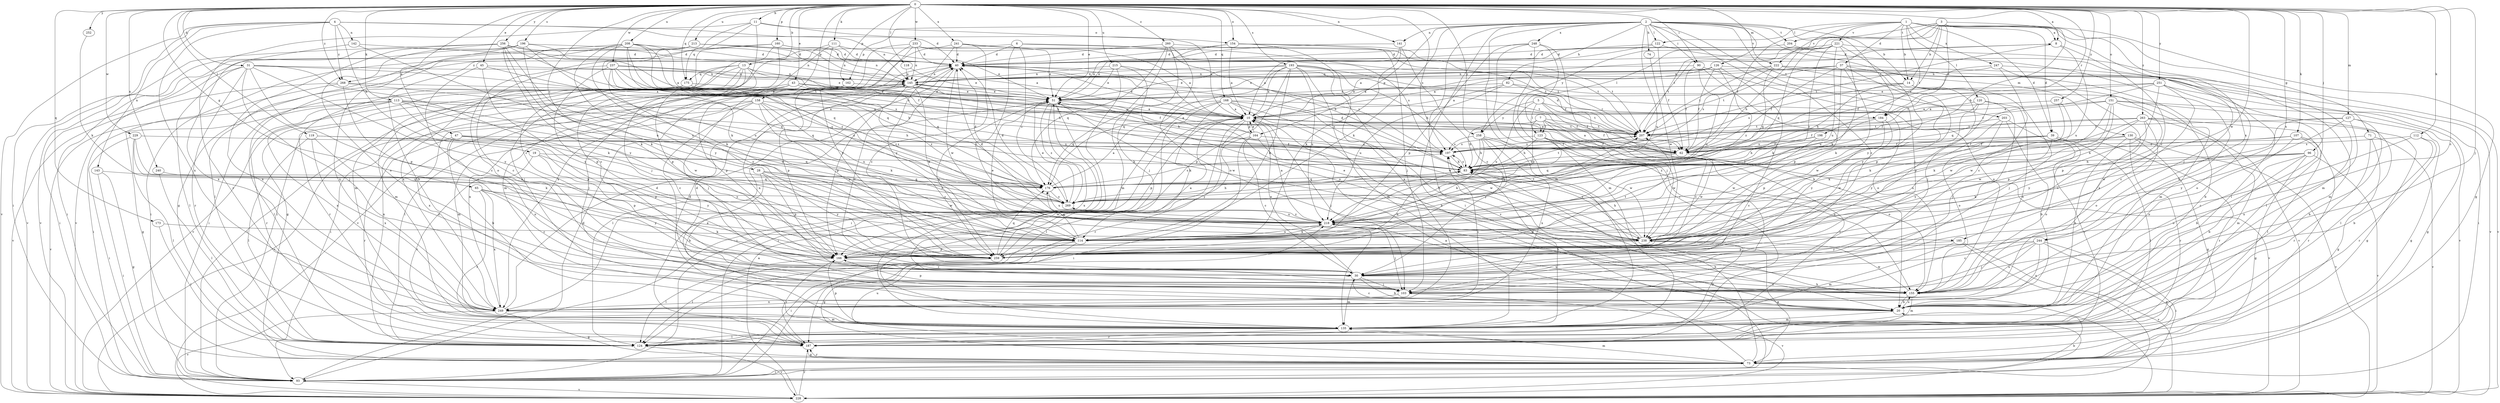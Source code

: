 strict digraph  {
0;
1;
2;
3;
4;
5;
6;
7;
8;
10;
11;
13;
14;
19;
20;
28;
30;
31;
37;
39;
40;
43;
45;
47;
51;
62;
65;
71;
73;
74;
82;
83;
90;
93;
96;
103;
107;
111;
112;
113;
114;
118;
119;
120;
122;
123;
124;
126;
127;
130;
135;
141;
142;
143;
145;
151;
154;
155;
158;
160;
162;
164;
166;
168;
173;
175;
176;
184;
185;
187;
193;
196;
197;
198;
203;
204;
207;
208;
213;
215;
218;
221;
222;
228;
229;
233;
237;
238;
240;
241;
244;
247;
248;
249;
251;
252;
256;
257;
258;
259;
260;
263;
268;
269;
0 -> 8  [label=a];
0 -> 11  [label=b];
0 -> 13  [label=b];
0 -> 28  [label=c];
0 -> 30  [label=c];
0 -> 31  [label=d];
0 -> 43  [label=e];
0 -> 45  [label=e];
0 -> 47  [label=e];
0 -> 51  [label=e];
0 -> 65  [label=g];
0 -> 90  [label=i];
0 -> 96  [label=j];
0 -> 103  [label=j];
0 -> 107  [label=k];
0 -> 111  [label=k];
0 -> 112  [label=k];
0 -> 113  [label=k];
0 -> 118  [label=l];
0 -> 119  [label=l];
0 -> 126  [label=m];
0 -> 127  [label=m];
0 -> 141  [label=n];
0 -> 151  [label=o];
0 -> 154  [label=o];
0 -> 158  [label=p];
0 -> 160  [label=p];
0 -> 162  [label=p];
0 -> 168  [label=q];
0 -> 173  [label=q];
0 -> 175  [label=q];
0 -> 184  [label=r];
0 -> 193  [label=s];
0 -> 196  [label=s];
0 -> 197  [label=s];
0 -> 208  [label=u];
0 -> 213  [label=u];
0 -> 215  [label=u];
0 -> 229  [label=w];
0 -> 233  [label=w];
0 -> 237  [label=w];
0 -> 238  [label=w];
0 -> 240  [label=x];
0 -> 241  [label=x];
0 -> 244  [label=x];
0 -> 251  [label=y];
0 -> 252  [label=y];
0 -> 256  [label=y];
0 -> 257  [label=y];
0 -> 258  [label=y];
0 -> 260  [label=z];
0 -> 263  [label=z];
0 -> 268  [label=z];
1 -> 14  [label=b];
1 -> 37  [label=d];
1 -> 39  [label=d];
1 -> 62  [label=f];
1 -> 71  [label=g];
1 -> 73  [label=g];
1 -> 103  [label=j];
1 -> 120  [label=l];
1 -> 122  [label=l];
1 -> 198  [label=t];
1 -> 221  [label=v];
1 -> 222  [label=v];
1 -> 244  [label=x];
1 -> 247  [label=x];
2 -> 14  [label=b];
2 -> 30  [label=c];
2 -> 74  [label=h];
2 -> 82  [label=h];
2 -> 90  [label=i];
2 -> 93  [label=i];
2 -> 103  [label=j];
2 -> 114  [label=k];
2 -> 122  [label=l];
2 -> 130  [label=m];
2 -> 135  [label=m];
2 -> 141  [label=n];
2 -> 162  [label=p];
2 -> 164  [label=p];
2 -> 184  [label=r];
2 -> 203  [label=t];
2 -> 204  [label=t];
2 -> 218  [label=u];
2 -> 222  [label=v];
2 -> 228  [label=v];
2 -> 248  [label=x];
3 -> 8  [label=a];
3 -> 14  [label=b];
3 -> 39  [label=d];
3 -> 83  [label=h];
3 -> 123  [label=l];
3 -> 184  [label=r];
3 -> 197  [label=s];
3 -> 204  [label=t];
3 -> 207  [label=t];
3 -> 258  [label=y];
4 -> 19  [label=b];
4 -> 40  [label=d];
4 -> 93  [label=i];
4 -> 142  [label=n];
4 -> 143  [label=n];
4 -> 145  [label=n];
4 -> 228  [label=v];
4 -> 249  [label=x];
4 -> 268  [label=z];
5 -> 62  [label=f];
5 -> 123  [label=l];
5 -> 184  [label=r];
5 -> 207  [label=t];
5 -> 218  [label=u];
5 -> 258  [label=y];
6 -> 40  [label=d];
6 -> 185  [label=r];
6 -> 197  [label=s];
6 -> 207  [label=t];
6 -> 268  [label=z];
6 -> 269  [label=z];
7 -> 30  [label=c];
7 -> 83  [label=h];
7 -> 123  [label=l];
7 -> 124  [label=l];
7 -> 207  [label=t];
7 -> 228  [label=v];
7 -> 269  [label=z];
8 -> 40  [label=d];
8 -> 185  [label=r];
8 -> 207  [label=t];
8 -> 218  [label=u];
10 -> 8  [label=a];
10 -> 40  [label=d];
10 -> 62  [label=f];
10 -> 103  [label=j];
10 -> 124  [label=l];
10 -> 164  [label=p];
10 -> 166  [label=p];
10 -> 187  [label=r];
10 -> 207  [label=t];
11 -> 10  [label=a];
11 -> 30  [label=c];
11 -> 114  [label=k];
11 -> 154  [label=o];
11 -> 175  [label=q];
11 -> 187  [label=r];
13 -> 73  [label=g];
13 -> 83  [label=h];
13 -> 93  [label=i];
13 -> 103  [label=j];
13 -> 135  [label=m];
13 -> 166  [label=p];
13 -> 175  [label=q];
13 -> 176  [label=q];
13 -> 228  [label=v];
14 -> 20  [label=b];
14 -> 51  [label=e];
14 -> 83  [label=h];
14 -> 103  [label=j];
14 -> 197  [label=s];
14 -> 259  [label=y];
19 -> 83  [label=h];
19 -> 166  [label=p];
19 -> 187  [label=r];
19 -> 259  [label=y];
20 -> 30  [label=c];
20 -> 40  [label=d];
20 -> 135  [label=m];
20 -> 155  [label=o];
20 -> 218  [label=u];
28 -> 20  [label=b];
28 -> 166  [label=p];
28 -> 176  [label=q];
28 -> 238  [label=w];
28 -> 259  [label=y];
28 -> 269  [label=z];
30 -> 10  [label=a];
30 -> 20  [label=b];
30 -> 103  [label=j];
30 -> 135  [label=m];
30 -> 155  [label=o];
31 -> 10  [label=a];
31 -> 93  [label=i];
31 -> 103  [label=j];
31 -> 114  [label=k];
31 -> 124  [label=l];
31 -> 145  [label=n];
31 -> 166  [label=p];
31 -> 187  [label=r];
31 -> 259  [label=y];
37 -> 10  [label=a];
37 -> 62  [label=f];
37 -> 114  [label=k];
37 -> 145  [label=n];
37 -> 166  [label=p];
37 -> 207  [label=t];
37 -> 218  [label=u];
37 -> 228  [label=v];
37 -> 259  [label=y];
39 -> 62  [label=f];
39 -> 124  [label=l];
39 -> 155  [label=o];
39 -> 187  [label=r];
39 -> 197  [label=s];
39 -> 259  [label=y];
39 -> 269  [label=z];
40 -> 145  [label=n];
40 -> 155  [label=o];
40 -> 197  [label=s];
40 -> 238  [label=w];
43 -> 51  [label=e];
43 -> 62  [label=f];
43 -> 93  [label=i];
43 -> 103  [label=j];
43 -> 166  [label=p];
43 -> 269  [label=z];
45 -> 30  [label=c];
45 -> 145  [label=n];
45 -> 176  [label=q];
45 -> 259  [label=y];
47 -> 20  [label=b];
47 -> 155  [label=o];
47 -> 166  [label=p];
47 -> 187  [label=r];
47 -> 197  [label=s];
47 -> 259  [label=y];
51 -> 10  [label=a];
51 -> 93  [label=i];
51 -> 124  [label=l];
51 -> 238  [label=w];
51 -> 249  [label=x];
51 -> 259  [label=y];
51 -> 269  [label=z];
62 -> 10  [label=a];
62 -> 83  [label=h];
62 -> 176  [label=q];
62 -> 238  [label=w];
65 -> 30  [label=c];
65 -> 187  [label=r];
65 -> 249  [label=x];
65 -> 259  [label=y];
65 -> 269  [label=z];
71 -> 73  [label=g];
71 -> 187  [label=r];
71 -> 197  [label=s];
71 -> 228  [label=v];
73 -> 10  [label=a];
73 -> 83  [label=h];
73 -> 93  [label=i];
73 -> 135  [label=m];
73 -> 187  [label=r];
73 -> 218  [label=u];
74 -> 238  [label=w];
82 -> 10  [label=a];
82 -> 51  [label=e];
82 -> 155  [label=o];
82 -> 218  [label=u];
82 -> 228  [label=v];
83 -> 40  [label=d];
83 -> 176  [label=q];
83 -> 197  [label=s];
83 -> 207  [label=t];
90 -> 62  [label=f];
90 -> 145  [label=n];
90 -> 155  [label=o];
90 -> 166  [label=p];
90 -> 218  [label=u];
93 -> 20  [label=b];
93 -> 40  [label=d];
93 -> 228  [label=v];
96 -> 20  [label=b];
96 -> 73  [label=g];
96 -> 83  [label=h];
96 -> 114  [label=k];
96 -> 155  [label=o];
96 -> 218  [label=u];
96 -> 228  [label=v];
103 -> 166  [label=p];
103 -> 228  [label=v];
103 -> 249  [label=x];
107 -> 20  [label=b];
107 -> 62  [label=f];
107 -> 83  [label=h];
107 -> 155  [label=o];
107 -> 187  [label=r];
111 -> 40  [label=d];
111 -> 51  [label=e];
111 -> 83  [label=h];
111 -> 93  [label=i];
111 -> 103  [label=j];
112 -> 20  [label=b];
112 -> 30  [label=c];
112 -> 187  [label=r];
112 -> 197  [label=s];
113 -> 10  [label=a];
113 -> 73  [label=g];
113 -> 166  [label=p];
113 -> 187  [label=r];
113 -> 197  [label=s];
113 -> 218  [label=u];
113 -> 228  [label=v];
113 -> 238  [label=w];
113 -> 249  [label=x];
114 -> 51  [label=e];
114 -> 73  [label=g];
114 -> 93  [label=i];
114 -> 176  [label=q];
114 -> 218  [label=u];
114 -> 259  [label=y];
118 -> 51  [label=e];
118 -> 145  [label=n];
119 -> 62  [label=f];
119 -> 124  [label=l];
119 -> 155  [label=o];
119 -> 176  [label=q];
119 -> 249  [label=x];
120 -> 10  [label=a];
120 -> 62  [label=f];
120 -> 103  [label=j];
120 -> 155  [label=o];
120 -> 238  [label=w];
122 -> 20  [label=b];
122 -> 40  [label=d];
122 -> 51  [label=e];
122 -> 62  [label=f];
123 -> 62  [label=f];
123 -> 83  [label=h];
123 -> 155  [label=o];
123 -> 197  [label=s];
123 -> 218  [label=u];
123 -> 238  [label=w];
124 -> 145  [label=n];
124 -> 228  [label=v];
126 -> 10  [label=a];
126 -> 51  [label=e];
126 -> 62  [label=f];
126 -> 93  [label=i];
126 -> 114  [label=k];
126 -> 145  [label=n];
126 -> 269  [label=z];
127 -> 20  [label=b];
127 -> 73  [label=g];
127 -> 207  [label=t];
127 -> 238  [label=w];
127 -> 249  [label=x];
127 -> 259  [label=y];
130 -> 20  [label=b];
130 -> 62  [label=f];
130 -> 73  [label=g];
130 -> 187  [label=r];
130 -> 228  [label=v];
130 -> 238  [label=w];
135 -> 40  [label=d];
135 -> 83  [label=h];
135 -> 124  [label=l];
135 -> 166  [label=p];
135 -> 187  [label=r];
135 -> 238  [label=w];
141 -> 10  [label=a];
141 -> 30  [label=c];
141 -> 40  [label=d];
141 -> 114  [label=k];
142 -> 40  [label=d];
142 -> 218  [label=u];
142 -> 249  [label=x];
143 -> 73  [label=g];
143 -> 93  [label=i];
143 -> 176  [label=q];
145 -> 51  [label=e];
145 -> 83  [label=h];
145 -> 103  [label=j];
145 -> 114  [label=k];
145 -> 124  [label=l];
145 -> 166  [label=p];
145 -> 207  [label=t];
151 -> 10  [label=a];
151 -> 30  [label=c];
151 -> 73  [label=g];
151 -> 114  [label=k];
151 -> 124  [label=l];
151 -> 166  [label=p];
151 -> 207  [label=t];
151 -> 238  [label=w];
154 -> 10  [label=a];
154 -> 40  [label=d];
154 -> 51  [label=e];
154 -> 103  [label=j];
154 -> 207  [label=t];
154 -> 249  [label=x];
155 -> 20  [label=b];
155 -> 135  [label=m];
155 -> 145  [label=n];
155 -> 238  [label=w];
158 -> 10  [label=a];
158 -> 30  [label=c];
158 -> 83  [label=h];
158 -> 114  [label=k];
158 -> 135  [label=m];
158 -> 218  [label=u];
158 -> 228  [label=v];
158 -> 249  [label=x];
158 -> 259  [label=y];
160 -> 30  [label=c];
160 -> 40  [label=d];
160 -> 73  [label=g];
160 -> 135  [label=m];
160 -> 145  [label=n];
160 -> 249  [label=x];
162 -> 51  [label=e];
162 -> 93  [label=i];
162 -> 166  [label=p];
164 -> 10  [label=a];
164 -> 30  [label=c];
164 -> 51  [label=e];
164 -> 93  [label=i];
164 -> 145  [label=n];
164 -> 197  [label=s];
164 -> 238  [label=w];
164 -> 259  [label=y];
166 -> 30  [label=c];
166 -> 124  [label=l];
166 -> 187  [label=r];
168 -> 10  [label=a];
168 -> 20  [label=b];
168 -> 62  [label=f];
168 -> 93  [label=i];
168 -> 114  [label=k];
168 -> 135  [label=m];
168 -> 176  [label=q];
168 -> 197  [label=s];
168 -> 238  [label=w];
173 -> 114  [label=k];
173 -> 124  [label=l];
175 -> 51  [label=e];
175 -> 124  [label=l];
175 -> 187  [label=r];
175 -> 269  [label=z];
176 -> 10  [label=a];
176 -> 40  [label=d];
176 -> 197  [label=s];
176 -> 218  [label=u];
176 -> 269  [label=z];
184 -> 166  [label=p];
184 -> 207  [label=t];
184 -> 259  [label=y];
184 -> 269  [label=z];
185 -> 93  [label=i];
185 -> 135  [label=m];
185 -> 228  [label=v];
185 -> 259  [label=y];
187 -> 51  [label=e];
187 -> 73  [label=g];
193 -> 10  [label=a];
193 -> 20  [label=b];
193 -> 51  [label=e];
193 -> 62  [label=f];
193 -> 83  [label=h];
193 -> 114  [label=k];
193 -> 135  [label=m];
193 -> 145  [label=n];
193 -> 166  [label=p];
193 -> 176  [label=q];
193 -> 218  [label=u];
196 -> 40  [label=d];
196 -> 93  [label=i];
196 -> 114  [label=k];
196 -> 145  [label=n];
196 -> 218  [label=u];
196 -> 228  [label=v];
196 -> 249  [label=x];
197 -> 83  [label=h];
197 -> 207  [label=t];
198 -> 62  [label=f];
198 -> 83  [label=h];
198 -> 238  [label=w];
203 -> 20  [label=b];
203 -> 155  [label=o];
203 -> 187  [label=r];
203 -> 207  [label=t];
203 -> 259  [label=y];
204 -> 40  [label=d];
204 -> 124  [label=l];
207 -> 10  [label=a];
207 -> 30  [label=c];
207 -> 40  [label=d];
207 -> 197  [label=s];
208 -> 20  [label=b];
208 -> 40  [label=d];
208 -> 62  [label=f];
208 -> 114  [label=k];
208 -> 124  [label=l];
208 -> 176  [label=q];
208 -> 197  [label=s];
208 -> 207  [label=t];
208 -> 259  [label=y];
208 -> 269  [label=z];
213 -> 10  [label=a];
213 -> 40  [label=d];
213 -> 93  [label=i];
213 -> 145  [label=n];
213 -> 155  [label=o];
213 -> 228  [label=v];
215 -> 10  [label=a];
215 -> 51  [label=e];
215 -> 93  [label=i];
215 -> 145  [label=n];
215 -> 155  [label=o];
218 -> 10  [label=a];
218 -> 40  [label=d];
218 -> 103  [label=j];
218 -> 114  [label=k];
218 -> 135  [label=m];
218 -> 207  [label=t];
218 -> 238  [label=w];
218 -> 269  [label=z];
221 -> 40  [label=d];
221 -> 83  [label=h];
221 -> 114  [label=k];
221 -> 135  [label=m];
221 -> 176  [label=q];
221 -> 207  [label=t];
221 -> 218  [label=u];
221 -> 259  [label=y];
221 -> 269  [label=z];
222 -> 103  [label=j];
222 -> 124  [label=l];
222 -> 135  [label=m];
222 -> 145  [label=n];
222 -> 176  [label=q];
222 -> 197  [label=s];
222 -> 207  [label=t];
222 -> 228  [label=v];
228 -> 10  [label=a];
228 -> 83  [label=h];
228 -> 187  [label=r];
229 -> 93  [label=i];
229 -> 114  [label=k];
229 -> 124  [label=l];
229 -> 197  [label=s];
229 -> 218  [label=u];
233 -> 10  [label=a];
233 -> 40  [label=d];
233 -> 83  [label=h];
233 -> 135  [label=m];
233 -> 145  [label=n];
233 -> 228  [label=v];
233 -> 259  [label=y];
237 -> 30  [label=c];
237 -> 51  [label=e];
237 -> 83  [label=h];
237 -> 145  [label=n];
237 -> 166  [label=p];
237 -> 197  [label=s];
237 -> 259  [label=y];
237 -> 269  [label=z];
238 -> 51  [label=e];
238 -> 73  [label=g];
238 -> 83  [label=h];
238 -> 166  [label=p];
238 -> 197  [label=s];
240 -> 124  [label=l];
240 -> 176  [label=q];
241 -> 30  [label=c];
241 -> 40  [label=d];
241 -> 51  [label=e];
241 -> 207  [label=t];
241 -> 249  [label=x];
241 -> 259  [label=y];
244 -> 30  [label=c];
244 -> 73  [label=g];
244 -> 93  [label=i];
244 -> 103  [label=j];
244 -> 155  [label=o];
244 -> 166  [label=p];
244 -> 249  [label=x];
247 -> 30  [label=c];
247 -> 62  [label=f];
247 -> 135  [label=m];
247 -> 145  [label=n];
247 -> 249  [label=x];
248 -> 20  [label=b];
248 -> 40  [label=d];
248 -> 103  [label=j];
248 -> 135  [label=m];
248 -> 166  [label=p];
248 -> 187  [label=r];
249 -> 40  [label=d];
249 -> 73  [label=g];
249 -> 135  [label=m];
249 -> 145  [label=n];
249 -> 197  [label=s];
249 -> 228  [label=v];
251 -> 30  [label=c];
251 -> 51  [label=e];
251 -> 155  [label=o];
251 -> 166  [label=p];
251 -> 176  [label=q];
251 -> 207  [label=t];
251 -> 228  [label=v];
252 -> 114  [label=k];
256 -> 10  [label=a];
256 -> 40  [label=d];
256 -> 114  [label=k];
256 -> 155  [label=o];
256 -> 176  [label=q];
256 -> 218  [label=u];
256 -> 228  [label=v];
256 -> 249  [label=x];
256 -> 259  [label=y];
257 -> 10  [label=a];
257 -> 114  [label=k];
257 -> 238  [label=w];
258 -> 83  [label=h];
258 -> 114  [label=k];
258 -> 155  [label=o];
258 -> 197  [label=s];
258 -> 238  [label=w];
258 -> 249  [label=x];
258 -> 259  [label=y];
259 -> 10  [label=a];
259 -> 83  [label=h];
259 -> 124  [label=l];
259 -> 176  [label=q];
259 -> 207  [label=t];
260 -> 40  [label=d];
260 -> 103  [label=j];
260 -> 135  [label=m];
260 -> 155  [label=o];
260 -> 176  [label=q];
260 -> 207  [label=t];
263 -> 62  [label=f];
263 -> 73  [label=g];
263 -> 114  [label=k];
263 -> 124  [label=l];
263 -> 135  [label=m];
263 -> 155  [label=o];
263 -> 207  [label=t];
263 -> 238  [label=w];
263 -> 259  [label=y];
268 -> 30  [label=c];
268 -> 51  [label=e];
268 -> 93  [label=i];
268 -> 176  [label=q];
268 -> 228  [label=v];
269 -> 40  [label=d];
269 -> 51  [label=e];
269 -> 83  [label=h];
269 -> 218  [label=u];
}
